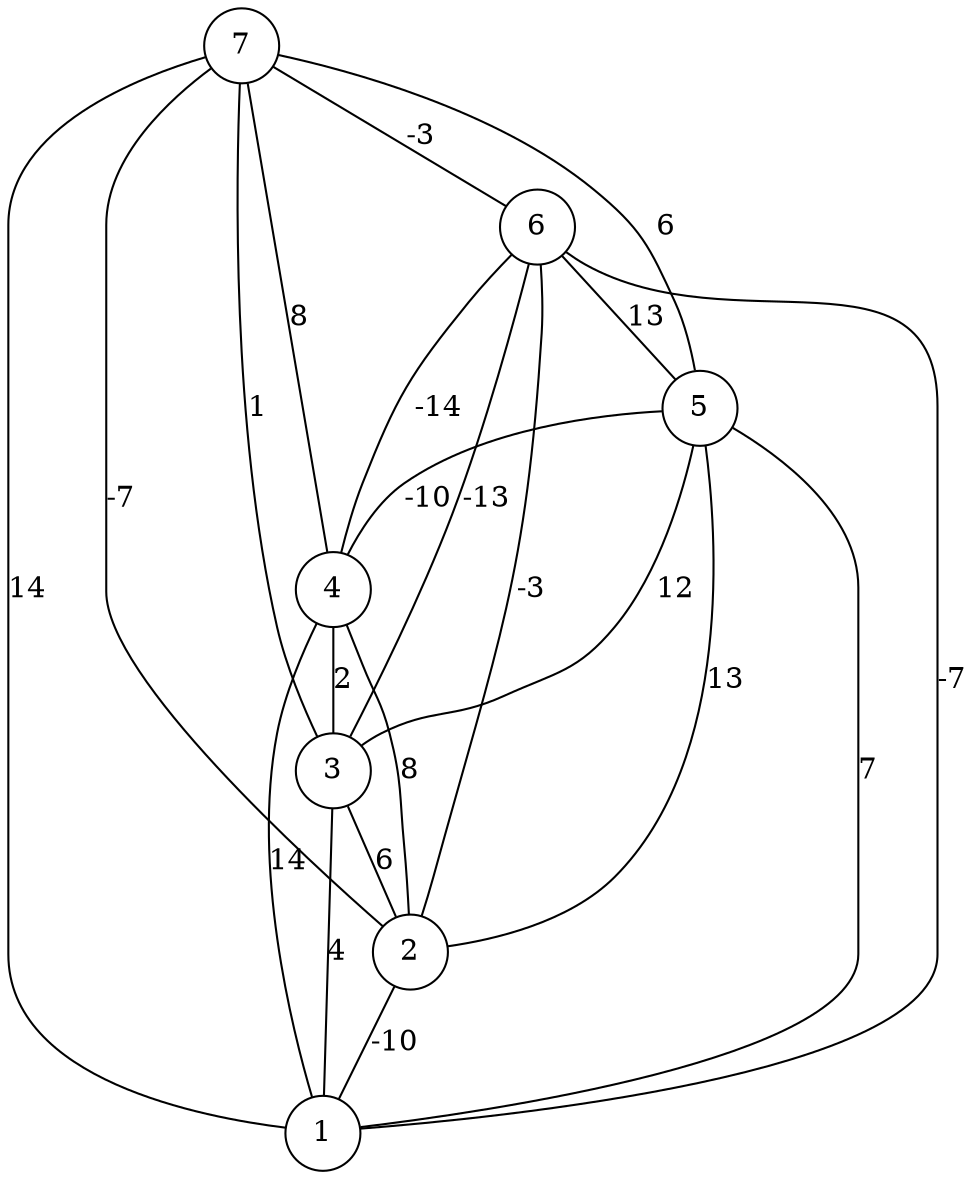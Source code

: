 graph { 
	 fontname="Helvetica,Arial,sans-serif" 
	 node [shape = circle]; 
	 7 -- 1 [label = "14"];
	 7 -- 2 [label = "-7"];
	 7 -- 3 [label = "1"];
	 7 -- 4 [label = "8"];
	 7 -- 5 [label = "6"];
	 7 -- 6 [label = "-3"];
	 6 -- 1 [label = "-7"];
	 6 -- 2 [label = "-3"];
	 6 -- 3 [label = "-13"];
	 6 -- 4 [label = "-14"];
	 6 -- 5 [label = "13"];
	 5 -- 1 [label = "7"];
	 5 -- 2 [label = "13"];
	 5 -- 3 [label = "12"];
	 5 -- 4 [label = "-10"];
	 4 -- 1 [label = "14"];
	 4 -- 2 [label = "8"];
	 4 -- 3 [label = "2"];
	 3 -- 1 [label = "4"];
	 3 -- 2 [label = "6"];
	 2 -- 1 [label = "-10"];
	 1;
	 2;
	 3;
	 4;
	 5;
	 6;
	 7;
}
